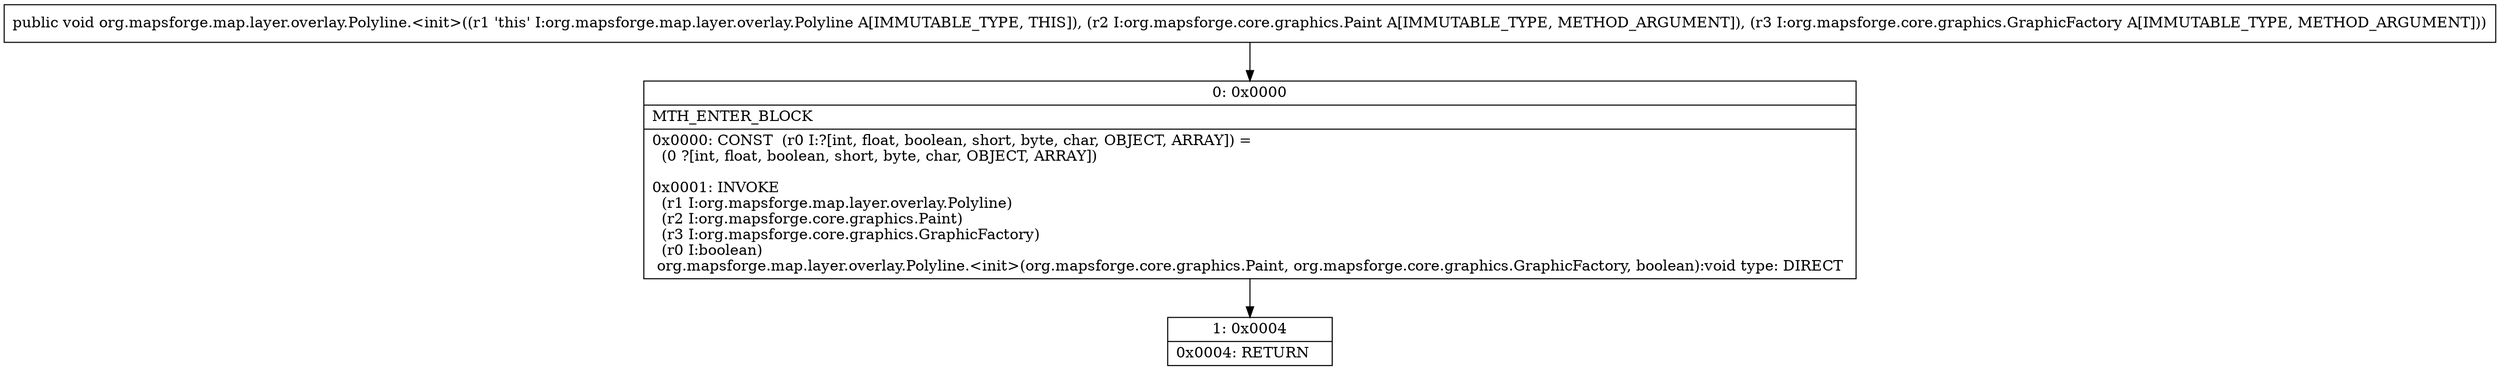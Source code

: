 digraph "CFG fororg.mapsforge.map.layer.overlay.Polyline.\<init\>(Lorg\/mapsforge\/core\/graphics\/Paint;Lorg\/mapsforge\/core\/graphics\/GraphicFactory;)V" {
Node_0 [shape=record,label="{0\:\ 0x0000|MTH_ENTER_BLOCK\l|0x0000: CONST  (r0 I:?[int, float, boolean, short, byte, char, OBJECT, ARRAY]) = \l  (0 ?[int, float, boolean, short, byte, char, OBJECT, ARRAY])\l \l0x0001: INVOKE  \l  (r1 I:org.mapsforge.map.layer.overlay.Polyline)\l  (r2 I:org.mapsforge.core.graphics.Paint)\l  (r3 I:org.mapsforge.core.graphics.GraphicFactory)\l  (r0 I:boolean)\l org.mapsforge.map.layer.overlay.Polyline.\<init\>(org.mapsforge.core.graphics.Paint, org.mapsforge.core.graphics.GraphicFactory, boolean):void type: DIRECT \l}"];
Node_1 [shape=record,label="{1\:\ 0x0004|0x0004: RETURN   \l}"];
MethodNode[shape=record,label="{public void org.mapsforge.map.layer.overlay.Polyline.\<init\>((r1 'this' I:org.mapsforge.map.layer.overlay.Polyline A[IMMUTABLE_TYPE, THIS]), (r2 I:org.mapsforge.core.graphics.Paint A[IMMUTABLE_TYPE, METHOD_ARGUMENT]), (r3 I:org.mapsforge.core.graphics.GraphicFactory A[IMMUTABLE_TYPE, METHOD_ARGUMENT])) }"];
MethodNode -> Node_0;
Node_0 -> Node_1;
}

